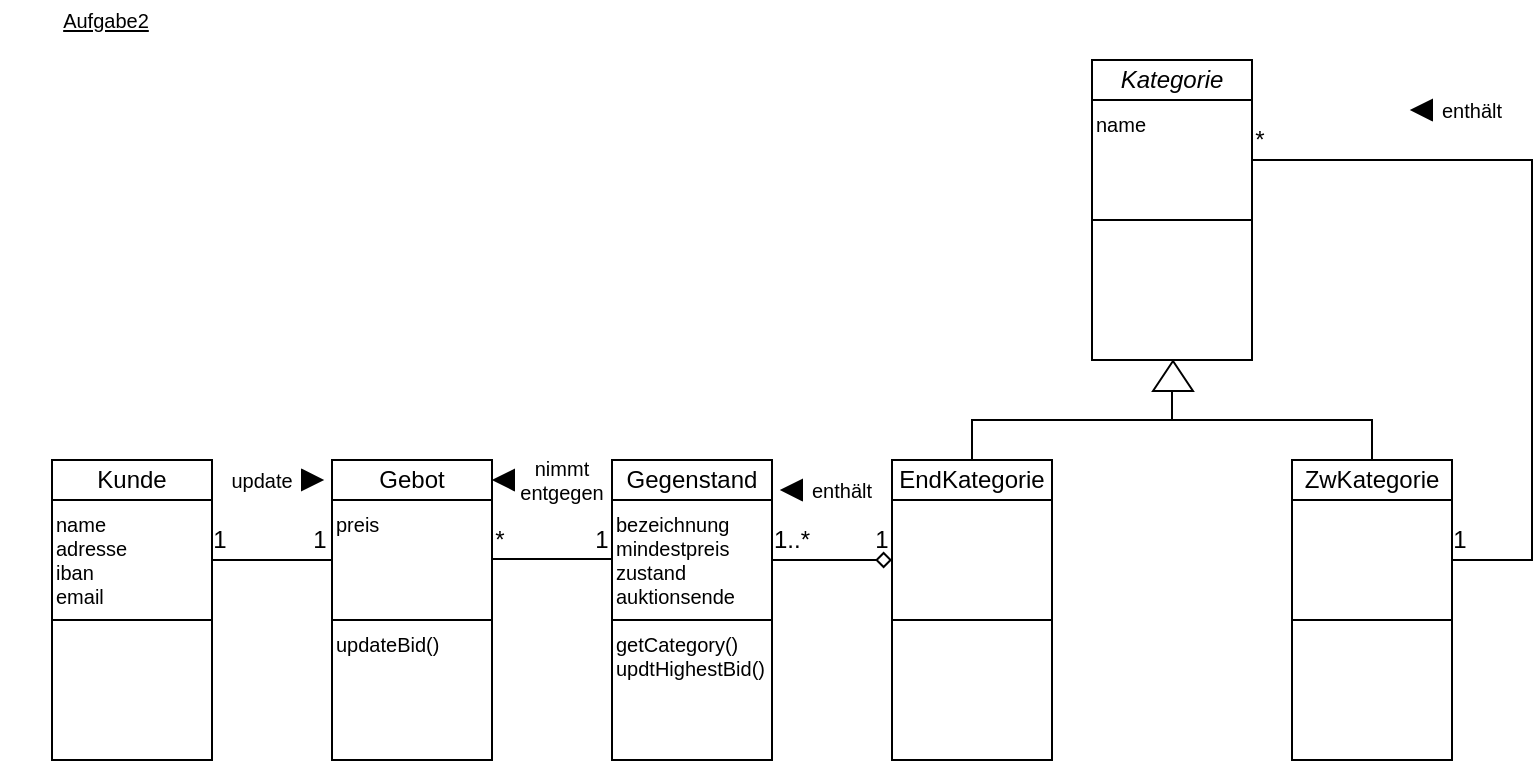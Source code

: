 <mxfile version="12.1.5" type="github" pages="1">
  <diagram id="f8FDwv2PGhkDMbGr4HIu" name="Page-1">
    <mxGraphModel dx="806" dy="515" grid="1" gridSize="10" guides="1" tooltips="1" connect="1" arrows="1" fold="1" page="1" pageScale="1" pageWidth="827" pageHeight="1169" math="0" shadow="0">
      <root>
        <mxCell id="0"/>
        <mxCell id="1" parent="0"/>
        <mxCell id="aZiavSXxZktiOjUCZPuj-4" value="Kategorie" style="rounded=0;whiteSpace=wrap;html=1;fontStyle=2" vertex="1" parent="1">
          <mxGeometry x="560" y="40" width="80" height="20" as="geometry"/>
        </mxCell>
        <mxCell id="aZiavSXxZktiOjUCZPuj-5" value="name" style="rounded=0;whiteSpace=wrap;html=1;fontSize=10;align=left;verticalAlign=top;" vertex="1" parent="1">
          <mxGeometry x="560" y="60" width="80" height="60" as="geometry"/>
        </mxCell>
        <mxCell id="aZiavSXxZktiOjUCZPuj-6" value="" style="rounded=0;whiteSpace=wrap;html=1;" vertex="1" parent="1">
          <mxGeometry x="560" y="120" width="80" height="70" as="geometry"/>
        </mxCell>
        <mxCell id="aZiavSXxZktiOjUCZPuj-9" value="EndKategorie" style="rounded=0;whiteSpace=wrap;html=1;fontStyle=0" vertex="1" parent="1">
          <mxGeometry x="460" y="240" width="80" height="20" as="geometry"/>
        </mxCell>
        <mxCell id="aZiavSXxZktiOjUCZPuj-10" value="" style="rounded=0;whiteSpace=wrap;html=1;fontSize=10;align=left;verticalAlign=top;" vertex="1" parent="1">
          <mxGeometry x="460" y="260" width="80" height="60" as="geometry"/>
        </mxCell>
        <mxCell id="aZiavSXxZktiOjUCZPuj-11" value="" style="rounded=0;whiteSpace=wrap;html=1;" vertex="1" parent="1">
          <mxGeometry x="460" y="320" width="80" height="70" as="geometry"/>
        </mxCell>
        <mxCell id="aZiavSXxZktiOjUCZPuj-12" value="ZwKategorie" style="rounded=0;whiteSpace=wrap;html=1;fontStyle=0" vertex="1" parent="1">
          <mxGeometry x="660" y="240" width="80" height="20" as="geometry"/>
        </mxCell>
        <mxCell id="aZiavSXxZktiOjUCZPuj-13" value="" style="rounded=0;whiteSpace=wrap;html=1;fontSize=10;align=left;verticalAlign=top;" vertex="1" parent="1">
          <mxGeometry x="660" y="260" width="80" height="60" as="geometry"/>
        </mxCell>
        <mxCell id="aZiavSXxZktiOjUCZPuj-14" value="" style="rounded=0;whiteSpace=wrap;html=1;" vertex="1" parent="1">
          <mxGeometry x="660" y="320" width="80" height="70" as="geometry"/>
        </mxCell>
        <mxCell id="aZiavSXxZktiOjUCZPuj-16" value="" style="endArrow=none;html=1;exitX=0.5;exitY=0;exitDx=0;exitDy=0;rounded=0;" edge="1" parent="1" source="aZiavSXxZktiOjUCZPuj-9">
          <mxGeometry width="50" height="50" relative="1" as="geometry">
            <mxPoint x="550" y="260" as="sourcePoint"/>
            <mxPoint x="600" y="200" as="targetPoint"/>
            <Array as="points">
              <mxPoint x="500" y="220"/>
              <mxPoint x="600" y="220"/>
            </Array>
          </mxGeometry>
        </mxCell>
        <mxCell id="aZiavSXxZktiOjUCZPuj-17" value="" style="endArrow=none;html=1;entryX=0.5;entryY=0;entryDx=0;entryDy=0;rounded=0;" edge="1" parent="1" target="aZiavSXxZktiOjUCZPuj-12">
          <mxGeometry width="50" height="50" relative="1" as="geometry">
            <mxPoint x="600" y="220" as="sourcePoint"/>
            <mxPoint x="650" y="170" as="targetPoint"/>
            <Array as="points">
              <mxPoint x="700" y="220"/>
            </Array>
          </mxGeometry>
        </mxCell>
        <mxCell id="aZiavSXxZktiOjUCZPuj-18" value="" style="triangle;whiteSpace=wrap;html=1;rotation=-90;" vertex="1" parent="1">
          <mxGeometry x="593" y="188" width="15" height="20" as="geometry"/>
        </mxCell>
        <mxCell id="aZiavSXxZktiOjUCZPuj-23" value="" style="endArrow=none;html=1;entryX=1;entryY=0.5;entryDx=0;entryDy=0;exitX=1;exitY=0.5;exitDx=0;exitDy=0;rounded=0;" edge="1" parent="1" source="aZiavSXxZktiOjUCZPuj-13" target="aZiavSXxZktiOjUCZPuj-5">
          <mxGeometry width="50" height="50" relative="1" as="geometry">
            <mxPoint x="460" y="460" as="sourcePoint"/>
            <mxPoint x="510" y="410" as="targetPoint"/>
            <Array as="points">
              <mxPoint x="780" y="290"/>
              <mxPoint x="780" y="90"/>
            </Array>
          </mxGeometry>
        </mxCell>
        <mxCell id="aZiavSXxZktiOjUCZPuj-24" value="Kunde" style="rounded=0;whiteSpace=wrap;html=1;fontStyle=0" vertex="1" parent="1">
          <mxGeometry x="40" y="240" width="80" height="20" as="geometry"/>
        </mxCell>
        <mxCell id="aZiavSXxZktiOjUCZPuj-25" value="&lt;div&gt;name&lt;/div&gt;&lt;div&gt;adresse&lt;/div&gt;&lt;div&gt;iban&lt;/div&gt;&lt;div&gt;email&lt;br&gt;&lt;/div&gt;" style="rounded=0;whiteSpace=wrap;html=1;fontSize=10;align=left;verticalAlign=top;" vertex="1" parent="1">
          <mxGeometry x="40" y="260" width="80" height="60" as="geometry"/>
        </mxCell>
        <mxCell id="aZiavSXxZktiOjUCZPuj-26" value="" style="rounded=0;whiteSpace=wrap;html=1;" vertex="1" parent="1">
          <mxGeometry x="40" y="320" width="80" height="70" as="geometry"/>
        </mxCell>
        <mxCell id="aZiavSXxZktiOjUCZPuj-27" value="Gebot" style="rounded=0;whiteSpace=wrap;html=1;fontStyle=0" vertex="1" parent="1">
          <mxGeometry x="180" y="240" width="80" height="20" as="geometry"/>
        </mxCell>
        <mxCell id="aZiavSXxZktiOjUCZPuj-28" value="preis" style="rounded=0;whiteSpace=wrap;html=1;fontSize=10;align=left;verticalAlign=top;" vertex="1" parent="1">
          <mxGeometry x="180" y="260" width="80" height="60" as="geometry"/>
        </mxCell>
        <mxCell id="aZiavSXxZktiOjUCZPuj-29" value="updateBid()" style="rounded=0;whiteSpace=wrap;html=1;align=left;verticalAlign=top;fontSize=10;" vertex="1" parent="1">
          <mxGeometry x="180" y="320" width="80" height="70" as="geometry"/>
        </mxCell>
        <mxCell id="aZiavSXxZktiOjUCZPuj-30" value="Gegenstand" style="rounded=0;whiteSpace=wrap;html=1;fontStyle=0" vertex="1" parent="1">
          <mxGeometry x="320" y="240" width="80" height="20" as="geometry"/>
        </mxCell>
        <mxCell id="aZiavSXxZktiOjUCZPuj-31" value="&lt;div&gt;bezeichnung&lt;/div&gt;&lt;div&gt;mindestpreis&lt;/div&gt;&lt;div&gt;zustand&lt;/div&gt;&lt;div&gt;auktionsende&lt;br&gt;&lt;/div&gt;" style="rounded=0;whiteSpace=wrap;html=1;fontSize=10;align=left;verticalAlign=top;" vertex="1" parent="1">
          <mxGeometry x="320" y="260" width="80" height="60" as="geometry"/>
        </mxCell>
        <mxCell id="aZiavSXxZktiOjUCZPuj-32" value="&lt;div&gt;getCategory()&lt;/div&gt;&lt;div&gt;updtHighestBid()&lt;br&gt;&lt;/div&gt;" style="rounded=0;whiteSpace=wrap;html=1;fontSize=10;verticalAlign=top;align=left;" vertex="1" parent="1">
          <mxGeometry x="320" y="320" width="80" height="70" as="geometry"/>
        </mxCell>
        <mxCell id="aZiavSXxZktiOjUCZPuj-33" value="" style="endArrow=none;html=1;exitX=0;exitY=0.5;exitDx=0;exitDy=0;startArrow=diamond;startFill=0;entryX=1;entryY=0.5;entryDx=0;entryDy=0;" edge="1" parent="1" source="aZiavSXxZktiOjUCZPuj-10" target="aZiavSXxZktiOjUCZPuj-31">
          <mxGeometry width="50" height="50" relative="1" as="geometry">
            <mxPoint x="410" y="340" as="sourcePoint"/>
            <mxPoint x="440" y="330" as="targetPoint"/>
          </mxGeometry>
        </mxCell>
        <mxCell id="aZiavSXxZktiOjUCZPuj-34" value="" style="endArrow=none;html=1;entryX=0;entryY=0.5;entryDx=0;entryDy=0;exitX=1;exitY=0.5;exitDx=0;exitDy=0;" edge="1" parent="1" source="aZiavSXxZktiOjUCZPuj-25" target="aZiavSXxZktiOjUCZPuj-28">
          <mxGeometry width="50" height="50" relative="1" as="geometry">
            <mxPoint x="40" y="460" as="sourcePoint"/>
            <mxPoint x="90" y="410" as="targetPoint"/>
          </mxGeometry>
        </mxCell>
        <mxCell id="aZiavSXxZktiOjUCZPuj-35" value="" style="endArrow=none;html=1;entryX=0;entryY=0.5;entryDx=0;entryDy=0;exitX=1;exitY=0.5;exitDx=0;exitDy=0;" edge="1" parent="1">
          <mxGeometry width="50" height="50" relative="1" as="geometry">
            <mxPoint x="260" y="289.5" as="sourcePoint"/>
            <mxPoint x="320" y="289.5" as="targetPoint"/>
          </mxGeometry>
        </mxCell>
        <mxCell id="aZiavSXxZktiOjUCZPuj-36" value="*" style="text;html=1;strokeColor=none;fillColor=none;align=center;verticalAlign=middle;whiteSpace=wrap;rounded=0;" vertex="1" parent="1">
          <mxGeometry x="624" y="70" width="40" height="20" as="geometry"/>
        </mxCell>
        <mxCell id="aZiavSXxZktiOjUCZPuj-37" value="1" style="text;html=1;strokeColor=none;fillColor=none;align=center;verticalAlign=middle;whiteSpace=wrap;rounded=0;" vertex="1" parent="1">
          <mxGeometry x="724" y="270" width="40" height="20" as="geometry"/>
        </mxCell>
        <mxCell id="aZiavSXxZktiOjUCZPuj-41" value="1" style="text;html=1;strokeColor=none;fillColor=none;align=center;verticalAlign=middle;whiteSpace=wrap;rounded=0;" vertex="1" parent="1">
          <mxGeometry x="435" y="270" width="40" height="20" as="geometry"/>
        </mxCell>
        <mxCell id="aZiavSXxZktiOjUCZPuj-42" value="1..*" style="text;html=1;strokeColor=none;fillColor=none;align=center;verticalAlign=middle;whiteSpace=wrap;rounded=0;" vertex="1" parent="1">
          <mxGeometry x="390" y="270" width="40" height="20" as="geometry"/>
        </mxCell>
        <mxCell id="aZiavSXxZktiOjUCZPuj-43" value="1" style="text;html=1;strokeColor=none;fillColor=none;align=center;verticalAlign=middle;whiteSpace=wrap;rounded=0;" vertex="1" parent="1">
          <mxGeometry x="295" y="270" width="40" height="20" as="geometry"/>
        </mxCell>
        <mxCell id="aZiavSXxZktiOjUCZPuj-44" value="*" style="text;html=1;strokeColor=none;fillColor=none;align=center;verticalAlign=middle;whiteSpace=wrap;rounded=0;" vertex="1" parent="1">
          <mxGeometry x="244" y="270" width="40" height="20" as="geometry"/>
        </mxCell>
        <mxCell id="aZiavSXxZktiOjUCZPuj-46" value="1" style="text;html=1;strokeColor=none;fillColor=none;align=center;verticalAlign=middle;whiteSpace=wrap;rounded=0;" vertex="1" parent="1">
          <mxGeometry x="154" y="270" width="40" height="20" as="geometry"/>
        </mxCell>
        <mxCell id="aZiavSXxZktiOjUCZPuj-47" value="1" style="text;html=1;strokeColor=none;fillColor=none;align=center;verticalAlign=middle;whiteSpace=wrap;rounded=0;" vertex="1" parent="1">
          <mxGeometry x="104" y="270" width="40" height="20" as="geometry"/>
        </mxCell>
        <mxCell id="aZiavSXxZktiOjUCZPuj-48" value="" style="triangle;whiteSpace=wrap;html=1;fontSize=10;align=left;fillColor=#000000;" vertex="1" parent="1">
          <mxGeometry x="165" y="245" width="10" height="10" as="geometry"/>
        </mxCell>
        <mxCell id="aZiavSXxZktiOjUCZPuj-49" value="update" style="text;html=1;strokeColor=none;fillColor=none;align=center;verticalAlign=middle;whiteSpace=wrap;rounded=0;fontSize=10;" vertex="1" parent="1">
          <mxGeometry x="125" y="240" width="40" height="20" as="geometry"/>
        </mxCell>
        <mxCell id="aZiavSXxZktiOjUCZPuj-50" value="" style="triangle;whiteSpace=wrap;html=1;fontSize=10;align=left;fillColor=#000000;rotation=-180;" vertex="1" parent="1">
          <mxGeometry x="720" y="60" width="10" height="10" as="geometry"/>
        </mxCell>
        <mxCell id="aZiavSXxZktiOjUCZPuj-51" value="enthält" style="text;html=1;strokeColor=none;fillColor=none;align=center;verticalAlign=middle;whiteSpace=wrap;rounded=0;fontSize=10;" vertex="1" parent="1">
          <mxGeometry x="730" y="55" width="40" height="20" as="geometry"/>
        </mxCell>
        <mxCell id="aZiavSXxZktiOjUCZPuj-52" value="" style="triangle;whiteSpace=wrap;html=1;fontSize=10;align=left;fillColor=#000000;rotation=-180;" vertex="1" parent="1">
          <mxGeometry x="405" y="250" width="10" height="10" as="geometry"/>
        </mxCell>
        <mxCell id="aZiavSXxZktiOjUCZPuj-53" value="enthält" style="text;html=1;strokeColor=none;fillColor=none;align=center;verticalAlign=middle;whiteSpace=wrap;rounded=0;fontSize=10;" vertex="1" parent="1">
          <mxGeometry x="415" y="245" width="40" height="20" as="geometry"/>
        </mxCell>
        <mxCell id="aZiavSXxZktiOjUCZPuj-54" value="" style="triangle;whiteSpace=wrap;html=1;fontSize=10;align=left;fillColor=#000000;rotation=-180;" vertex="1" parent="1">
          <mxGeometry x="261" y="245" width="10" height="10" as="geometry"/>
        </mxCell>
        <mxCell id="aZiavSXxZktiOjUCZPuj-55" value="nimmt entgegen" style="text;html=1;strokeColor=none;fillColor=none;align=center;verticalAlign=middle;whiteSpace=wrap;rounded=0;fontSize=10;" vertex="1" parent="1">
          <mxGeometry x="275" y="240" width="40" height="20" as="geometry"/>
        </mxCell>
        <mxCell id="aZiavSXxZktiOjUCZPuj-58" value="&lt;u&gt;Aufgabe2&lt;/u&gt;" style="text;html=1;strokeColor=none;fillColor=none;align=center;verticalAlign=middle;whiteSpace=wrap;rounded=0;fontSize=10;" vertex="1" parent="1">
          <mxGeometry x="14" y="10" width="106" height="20" as="geometry"/>
        </mxCell>
      </root>
    </mxGraphModel>
  </diagram>
</mxfile>
